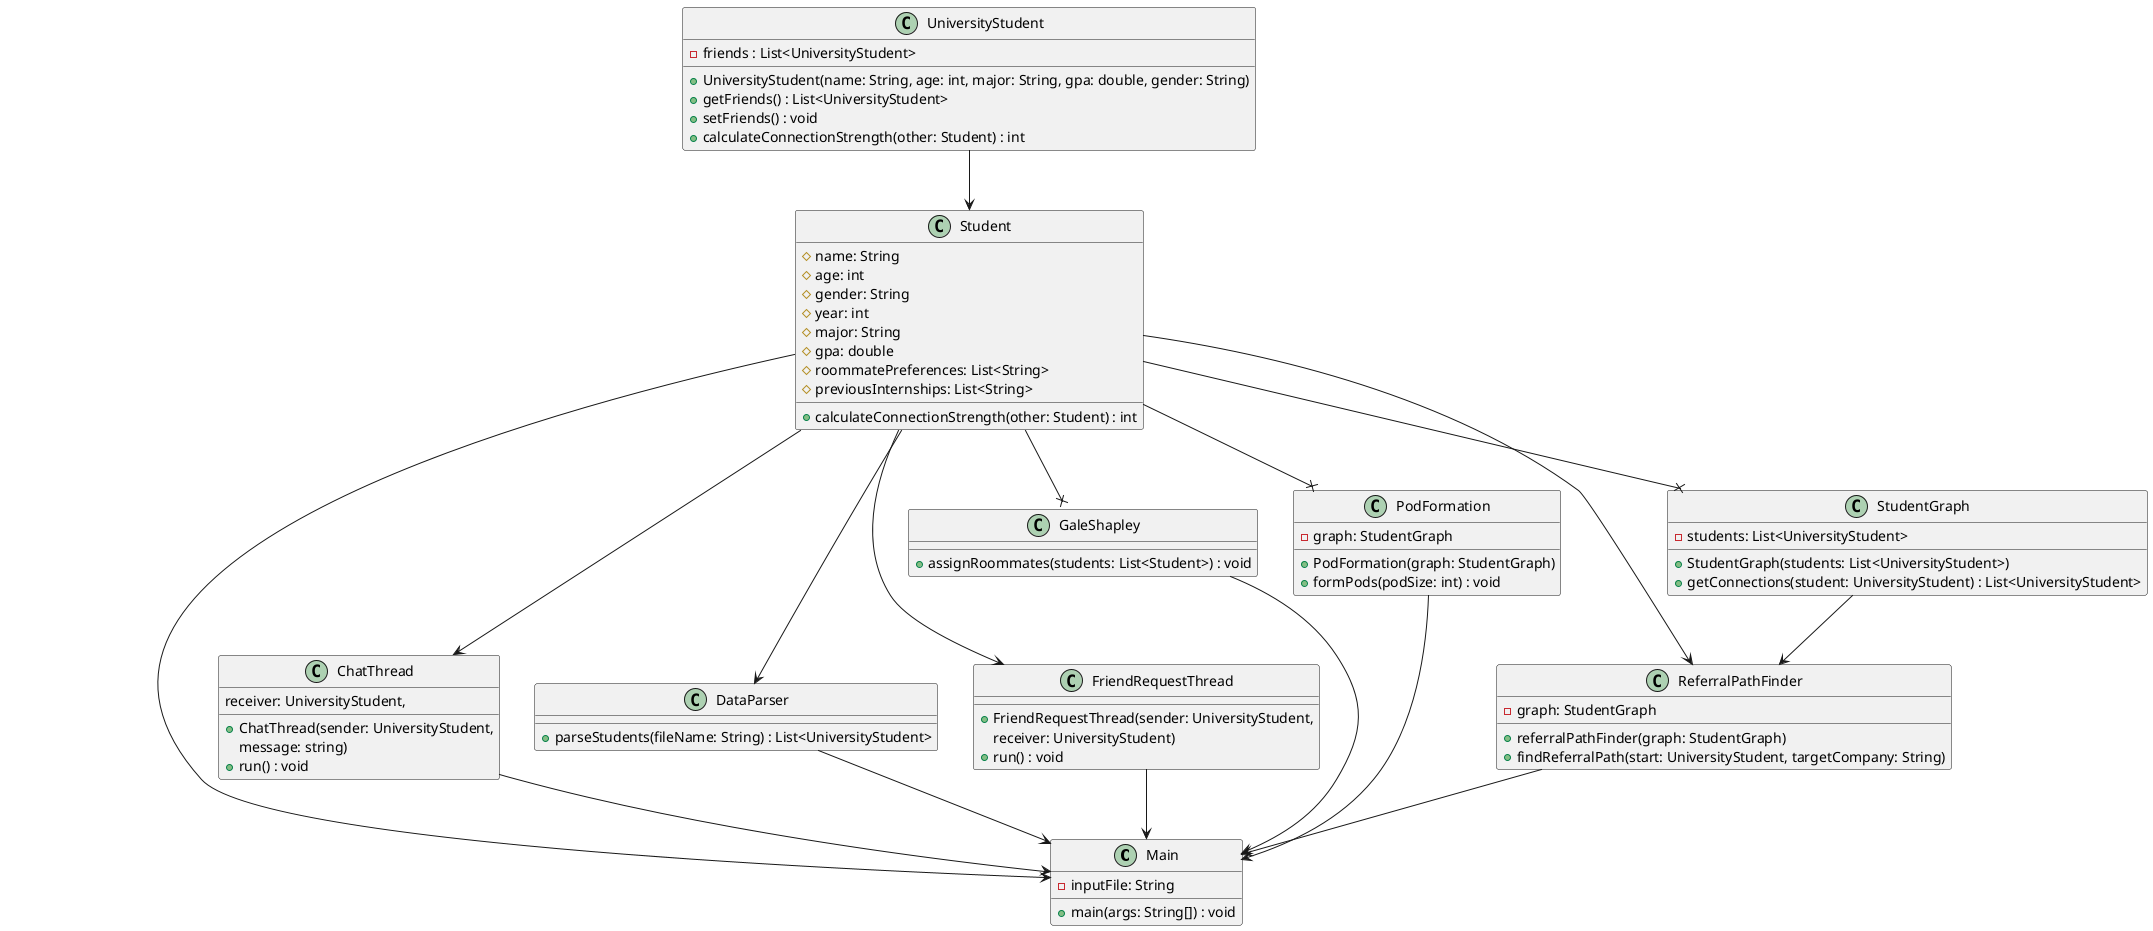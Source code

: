 @startuml
'https://plantuml.com/sequence-diagram


class Main {
    - inputFile: String
    + main(args: String[]) : void

}

class ChatThread {
    + ChatThread(sender: UniversityStudent,
    receiver: UniversityStudent,
    message: string)
    + run() : void

}

class DataParser {
    + parseStudents(fileName: String) : List<UniversityStudent>
}

class FriendRequestThread {
    + FriendRequestThread(sender: UniversityStudent,
    receiver: UniversityStudent)
    + run() : void
}

class GaleShapley {
    + assignRoommates(students: List<Student>) : void
}


class PodFormation {
    - graph: StudentGraph
    + PodFormation(graph: StudentGraph)
    + formPods(podSize: int) : void
}
class ReferralPathFinder {
    - graph: StudentGraph
    + referralPathFinder(graph: StudentGraph)
    + findReferralPath(start: UniversityStudent, targetCompany: String)

}
class Student {
    # name: String
    # age: int
    # gender: String
    # year: int
    # major: String
    # gpa: double
    # roommatePreferences: List<String>
    # previousInternships: List<String>

    + calculateConnectionStrength(other: Student) : int

}
class UniversityStudent{
    + UniversityStudent(name: String, age: int, major: String, gpa: double, gender: String)
    - friends : List<UniversityStudent>
    + getFriends() : List<UniversityStudent>
    + setFriends() : void
    + calculateConnectionStrength(other: Student) : int
}

class StudentGraph {
    - students: List<UniversityStudent>
    + StudentGraph(students: List<UniversityStudent>)
    + getConnections(student: UniversityStudent) : List<UniversityStudent>
}

Student --x StudentGraph
Student --x GaleShapley
Student --x PodFormation
Student --> DataParser
Student --> FriendRequestThread
Student --> ChatThread
Student --> ReferralPathFinder

StudentGraph --> ReferralPathFinder
UniversityStudent --> Student

DataParser --> Main
ReferralPathFinder --> Main
Student --> Main
PodFormation --> Main
FriendRequestThread --> Main
GaleShapley --> Main
ChatThread --> Main
@enduml